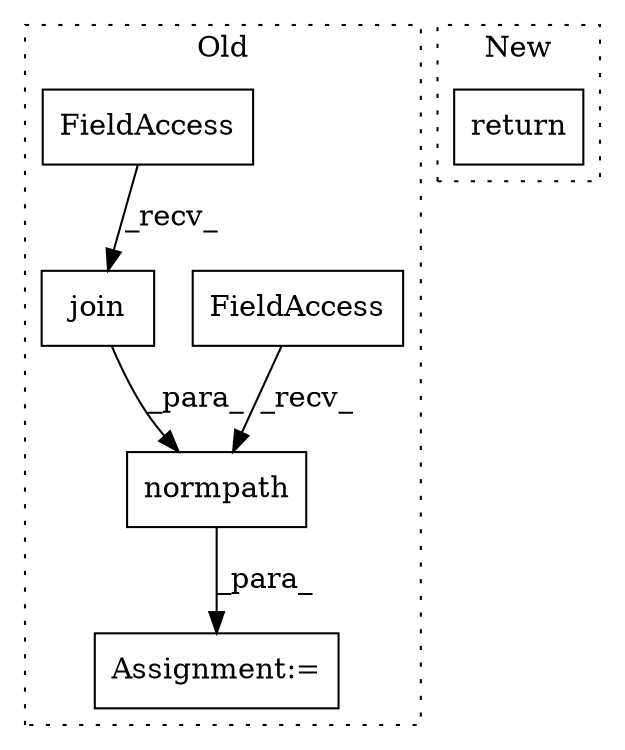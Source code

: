 digraph G {
subgraph cluster0 {
1 [label="normpath" a="32" s="34888,34927" l="9,1" shape="box"];
3 [label="FieldAccess" a="22" s="34880" l="7" shape="box"];
4 [label="Assignment:=" a="7" s="34879" l="1" shape="box"];
5 [label="join" a="32" s="34827,34861" l="5,1" shape="box"];
6 [label="FieldAccess" a="22" s="34819" l="7" shape="box"];
label = "Old";
style="dotted";
}
subgraph cluster1 {
2 [label="return" a="41" s="34873" l="7" shape="box"];
label = "New";
style="dotted";
}
1 -> 4 [label="_para_"];
3 -> 1 [label="_recv_"];
5 -> 1 [label="_para_"];
6 -> 5 [label="_recv_"];
}